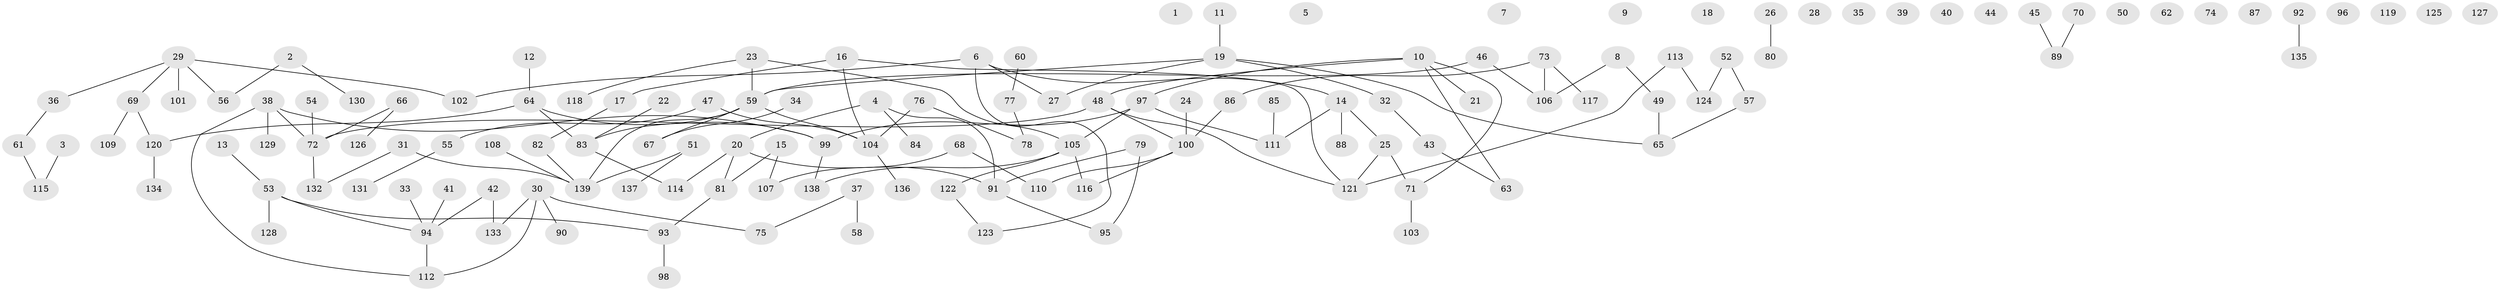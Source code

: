// Generated by graph-tools (version 1.1) at 2025/33/03/09/25 02:33:50]
// undirected, 139 vertices, 138 edges
graph export_dot {
graph [start="1"]
  node [color=gray90,style=filled];
  1;
  2;
  3;
  4;
  5;
  6;
  7;
  8;
  9;
  10;
  11;
  12;
  13;
  14;
  15;
  16;
  17;
  18;
  19;
  20;
  21;
  22;
  23;
  24;
  25;
  26;
  27;
  28;
  29;
  30;
  31;
  32;
  33;
  34;
  35;
  36;
  37;
  38;
  39;
  40;
  41;
  42;
  43;
  44;
  45;
  46;
  47;
  48;
  49;
  50;
  51;
  52;
  53;
  54;
  55;
  56;
  57;
  58;
  59;
  60;
  61;
  62;
  63;
  64;
  65;
  66;
  67;
  68;
  69;
  70;
  71;
  72;
  73;
  74;
  75;
  76;
  77;
  78;
  79;
  80;
  81;
  82;
  83;
  84;
  85;
  86;
  87;
  88;
  89;
  90;
  91;
  92;
  93;
  94;
  95;
  96;
  97;
  98;
  99;
  100;
  101;
  102;
  103;
  104;
  105;
  106;
  107;
  108;
  109;
  110;
  111;
  112;
  113;
  114;
  115;
  116;
  117;
  118;
  119;
  120;
  121;
  122;
  123;
  124;
  125;
  126;
  127;
  128;
  129;
  130;
  131;
  132;
  133;
  134;
  135;
  136;
  137;
  138;
  139;
  2 -- 56;
  2 -- 130;
  3 -- 115;
  4 -- 20;
  4 -- 84;
  4 -- 91;
  6 -- 14;
  6 -- 27;
  6 -- 102;
  6 -- 123;
  8 -- 49;
  8 -- 106;
  10 -- 21;
  10 -- 48;
  10 -- 63;
  10 -- 71;
  10 -- 97;
  11 -- 19;
  12 -- 64;
  13 -- 53;
  14 -- 25;
  14 -- 88;
  14 -- 111;
  15 -- 81;
  15 -- 107;
  16 -- 17;
  16 -- 104;
  16 -- 121;
  17 -- 82;
  19 -- 27;
  19 -- 32;
  19 -- 59;
  19 -- 65;
  20 -- 81;
  20 -- 91;
  20 -- 114;
  22 -- 83;
  23 -- 59;
  23 -- 105;
  23 -- 118;
  24 -- 100;
  25 -- 71;
  25 -- 121;
  26 -- 80;
  29 -- 36;
  29 -- 56;
  29 -- 69;
  29 -- 101;
  29 -- 102;
  30 -- 75;
  30 -- 90;
  30 -- 112;
  30 -- 133;
  31 -- 132;
  31 -- 139;
  32 -- 43;
  33 -- 94;
  34 -- 67;
  36 -- 61;
  37 -- 58;
  37 -- 75;
  38 -- 72;
  38 -- 99;
  38 -- 112;
  38 -- 129;
  41 -- 94;
  42 -- 94;
  42 -- 133;
  43 -- 63;
  45 -- 89;
  46 -- 59;
  46 -- 106;
  47 -- 55;
  47 -- 104;
  48 -- 72;
  48 -- 100;
  48 -- 121;
  49 -- 65;
  51 -- 137;
  51 -- 139;
  52 -- 57;
  52 -- 124;
  53 -- 93;
  53 -- 94;
  53 -- 128;
  54 -- 72;
  55 -- 131;
  57 -- 65;
  59 -- 67;
  59 -- 83;
  59 -- 104;
  59 -- 139;
  60 -- 77;
  61 -- 115;
  64 -- 83;
  64 -- 99;
  64 -- 120;
  66 -- 72;
  66 -- 126;
  68 -- 107;
  68 -- 110;
  69 -- 109;
  69 -- 120;
  70 -- 89;
  71 -- 103;
  72 -- 132;
  73 -- 86;
  73 -- 106;
  73 -- 117;
  76 -- 78;
  76 -- 104;
  77 -- 78;
  79 -- 91;
  79 -- 95;
  81 -- 93;
  82 -- 139;
  83 -- 114;
  85 -- 111;
  86 -- 100;
  91 -- 95;
  92 -- 135;
  93 -- 98;
  94 -- 112;
  97 -- 99;
  97 -- 105;
  97 -- 111;
  99 -- 138;
  100 -- 110;
  100 -- 116;
  104 -- 136;
  105 -- 116;
  105 -- 122;
  105 -- 138;
  108 -- 139;
  113 -- 121;
  113 -- 124;
  120 -- 134;
  122 -- 123;
}

